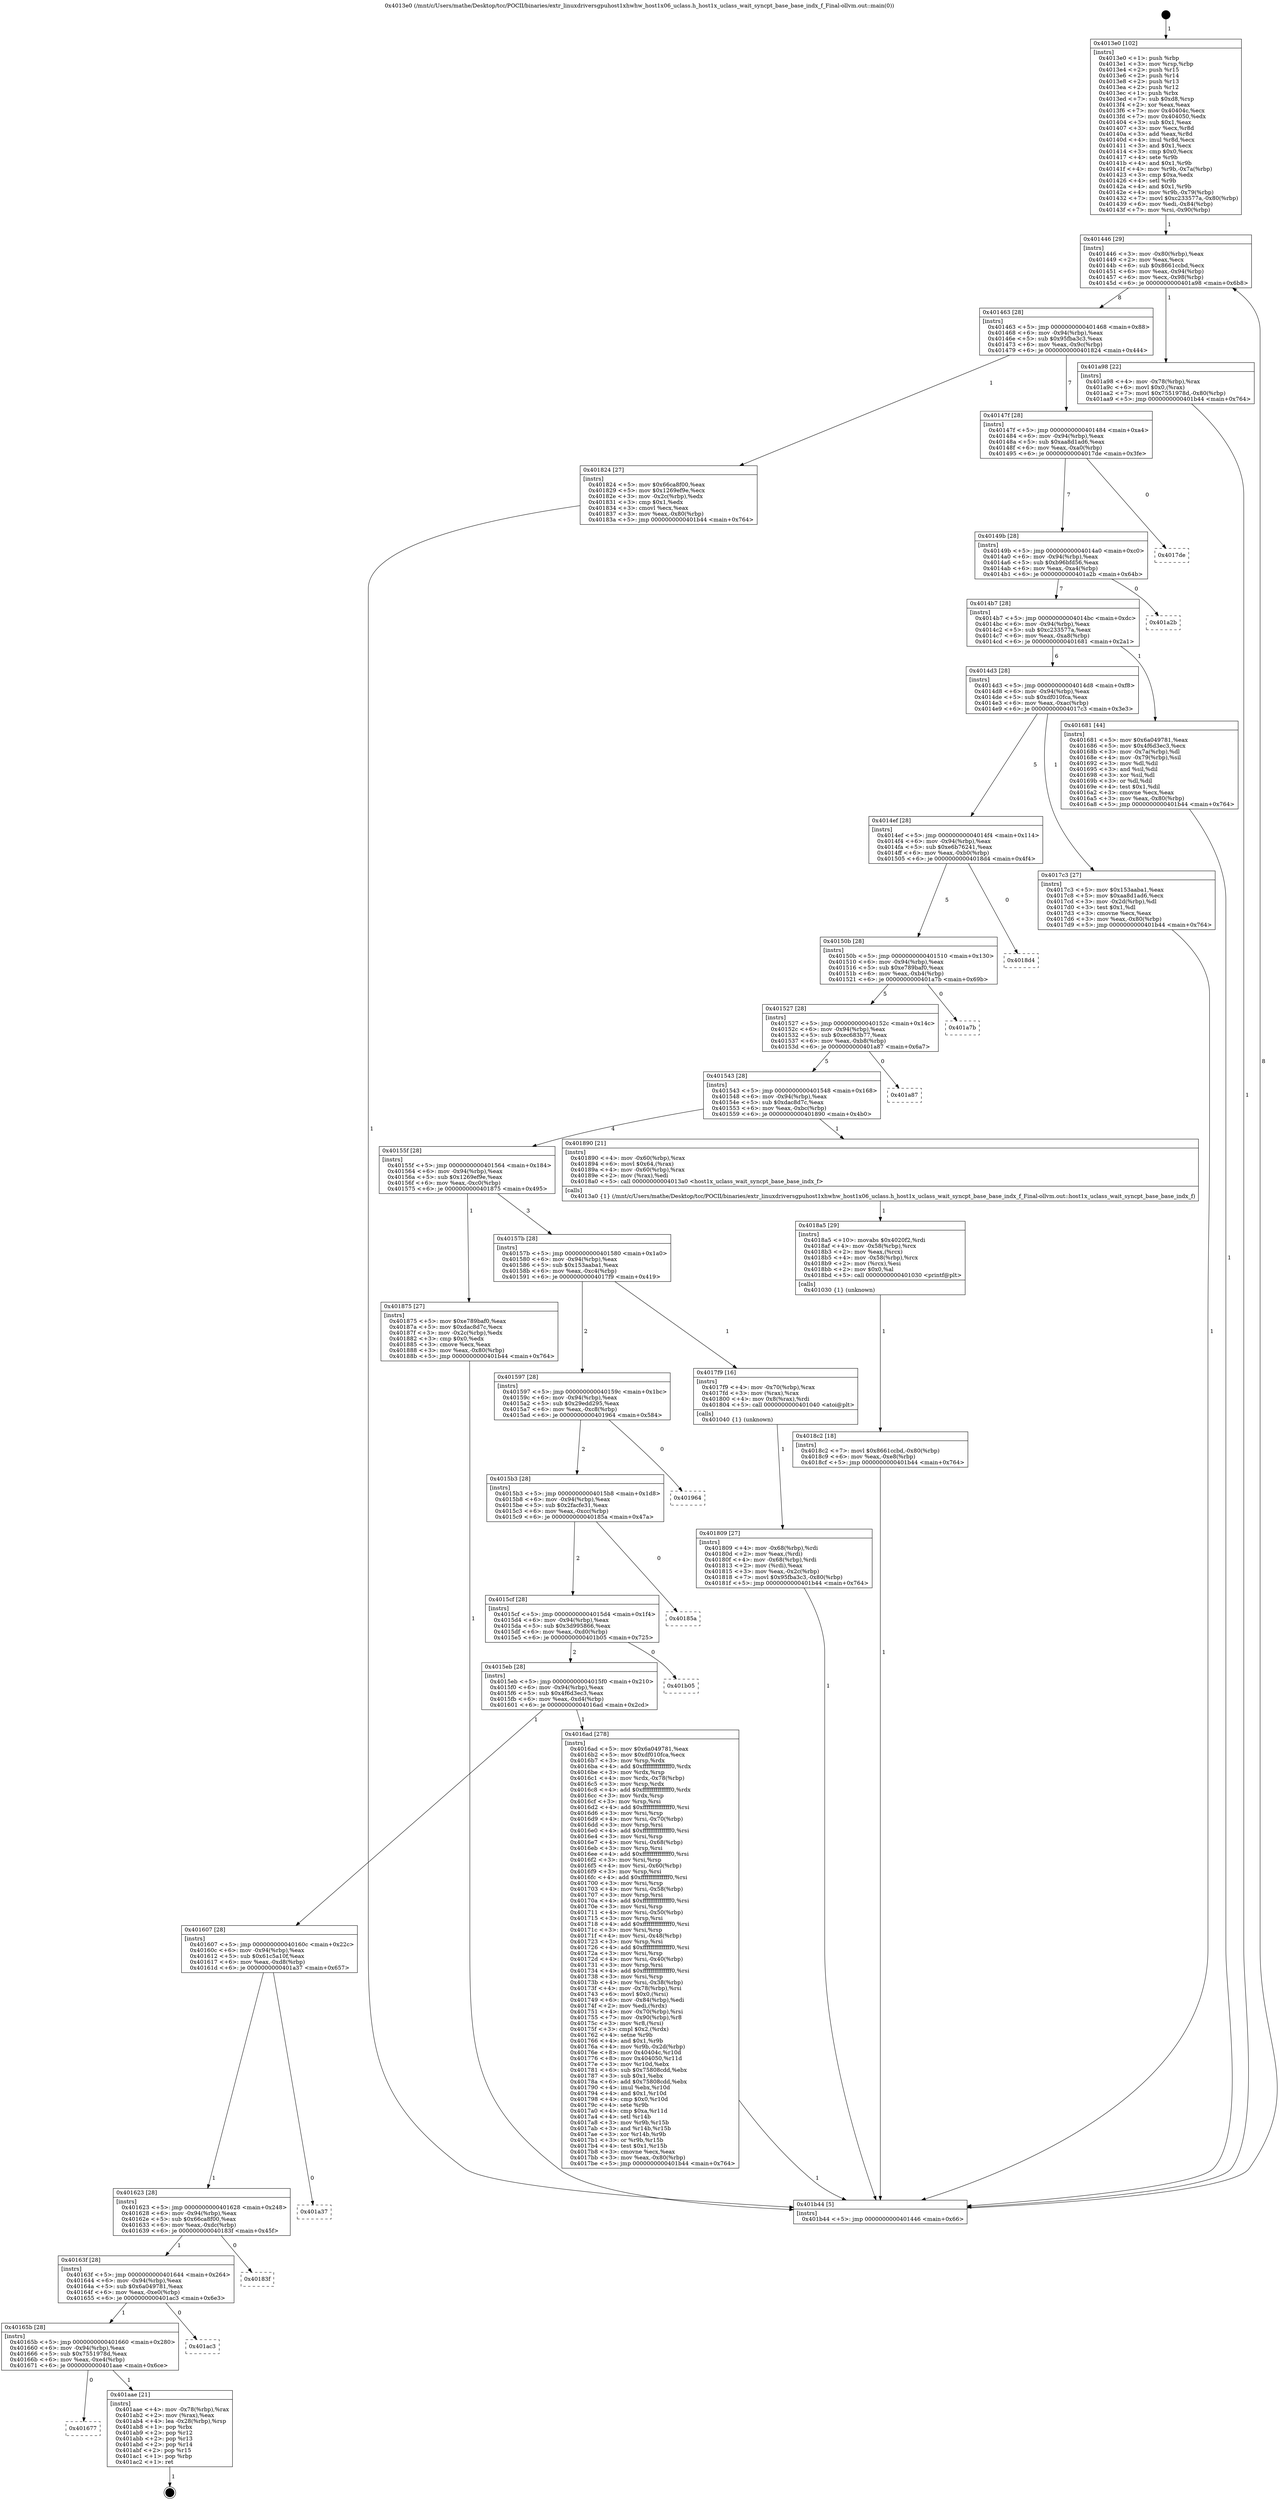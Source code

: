 digraph "0x4013e0" {
  label = "0x4013e0 (/mnt/c/Users/mathe/Desktop/tcc/POCII/binaries/extr_linuxdriversgpuhost1xhwhw_host1x06_uclass.h_host1x_uclass_wait_syncpt_base_base_indx_f_Final-ollvm.out::main(0))"
  labelloc = "t"
  node[shape=record]

  Entry [label="",width=0.3,height=0.3,shape=circle,fillcolor=black,style=filled]
  "0x401446" [label="{
     0x401446 [29]\l
     | [instrs]\l
     &nbsp;&nbsp;0x401446 \<+3\>: mov -0x80(%rbp),%eax\l
     &nbsp;&nbsp;0x401449 \<+2\>: mov %eax,%ecx\l
     &nbsp;&nbsp;0x40144b \<+6\>: sub $0x8661ccbd,%ecx\l
     &nbsp;&nbsp;0x401451 \<+6\>: mov %eax,-0x94(%rbp)\l
     &nbsp;&nbsp;0x401457 \<+6\>: mov %ecx,-0x98(%rbp)\l
     &nbsp;&nbsp;0x40145d \<+6\>: je 0000000000401a98 \<main+0x6b8\>\l
  }"]
  "0x401a98" [label="{
     0x401a98 [22]\l
     | [instrs]\l
     &nbsp;&nbsp;0x401a98 \<+4\>: mov -0x78(%rbp),%rax\l
     &nbsp;&nbsp;0x401a9c \<+6\>: movl $0x0,(%rax)\l
     &nbsp;&nbsp;0x401aa2 \<+7\>: movl $0x7551978d,-0x80(%rbp)\l
     &nbsp;&nbsp;0x401aa9 \<+5\>: jmp 0000000000401b44 \<main+0x764\>\l
  }"]
  "0x401463" [label="{
     0x401463 [28]\l
     | [instrs]\l
     &nbsp;&nbsp;0x401463 \<+5\>: jmp 0000000000401468 \<main+0x88\>\l
     &nbsp;&nbsp;0x401468 \<+6\>: mov -0x94(%rbp),%eax\l
     &nbsp;&nbsp;0x40146e \<+5\>: sub $0x95fba3c3,%eax\l
     &nbsp;&nbsp;0x401473 \<+6\>: mov %eax,-0x9c(%rbp)\l
     &nbsp;&nbsp;0x401479 \<+6\>: je 0000000000401824 \<main+0x444\>\l
  }"]
  Exit [label="",width=0.3,height=0.3,shape=circle,fillcolor=black,style=filled,peripheries=2]
  "0x401824" [label="{
     0x401824 [27]\l
     | [instrs]\l
     &nbsp;&nbsp;0x401824 \<+5\>: mov $0x66ca8f00,%eax\l
     &nbsp;&nbsp;0x401829 \<+5\>: mov $0x1269ef9e,%ecx\l
     &nbsp;&nbsp;0x40182e \<+3\>: mov -0x2c(%rbp),%edx\l
     &nbsp;&nbsp;0x401831 \<+3\>: cmp $0x1,%edx\l
     &nbsp;&nbsp;0x401834 \<+3\>: cmovl %ecx,%eax\l
     &nbsp;&nbsp;0x401837 \<+3\>: mov %eax,-0x80(%rbp)\l
     &nbsp;&nbsp;0x40183a \<+5\>: jmp 0000000000401b44 \<main+0x764\>\l
  }"]
  "0x40147f" [label="{
     0x40147f [28]\l
     | [instrs]\l
     &nbsp;&nbsp;0x40147f \<+5\>: jmp 0000000000401484 \<main+0xa4\>\l
     &nbsp;&nbsp;0x401484 \<+6\>: mov -0x94(%rbp),%eax\l
     &nbsp;&nbsp;0x40148a \<+5\>: sub $0xaa8d1ad6,%eax\l
     &nbsp;&nbsp;0x40148f \<+6\>: mov %eax,-0xa0(%rbp)\l
     &nbsp;&nbsp;0x401495 \<+6\>: je 00000000004017de \<main+0x3fe\>\l
  }"]
  "0x401677" [label="{
     0x401677\l
  }", style=dashed]
  "0x4017de" [label="{
     0x4017de\l
  }", style=dashed]
  "0x40149b" [label="{
     0x40149b [28]\l
     | [instrs]\l
     &nbsp;&nbsp;0x40149b \<+5\>: jmp 00000000004014a0 \<main+0xc0\>\l
     &nbsp;&nbsp;0x4014a0 \<+6\>: mov -0x94(%rbp),%eax\l
     &nbsp;&nbsp;0x4014a6 \<+5\>: sub $0xb96bfd56,%eax\l
     &nbsp;&nbsp;0x4014ab \<+6\>: mov %eax,-0xa4(%rbp)\l
     &nbsp;&nbsp;0x4014b1 \<+6\>: je 0000000000401a2b \<main+0x64b\>\l
  }"]
  "0x401aae" [label="{
     0x401aae [21]\l
     | [instrs]\l
     &nbsp;&nbsp;0x401aae \<+4\>: mov -0x78(%rbp),%rax\l
     &nbsp;&nbsp;0x401ab2 \<+2\>: mov (%rax),%eax\l
     &nbsp;&nbsp;0x401ab4 \<+4\>: lea -0x28(%rbp),%rsp\l
     &nbsp;&nbsp;0x401ab8 \<+1\>: pop %rbx\l
     &nbsp;&nbsp;0x401ab9 \<+2\>: pop %r12\l
     &nbsp;&nbsp;0x401abb \<+2\>: pop %r13\l
     &nbsp;&nbsp;0x401abd \<+2\>: pop %r14\l
     &nbsp;&nbsp;0x401abf \<+2\>: pop %r15\l
     &nbsp;&nbsp;0x401ac1 \<+1\>: pop %rbp\l
     &nbsp;&nbsp;0x401ac2 \<+1\>: ret\l
  }"]
  "0x401a2b" [label="{
     0x401a2b\l
  }", style=dashed]
  "0x4014b7" [label="{
     0x4014b7 [28]\l
     | [instrs]\l
     &nbsp;&nbsp;0x4014b7 \<+5\>: jmp 00000000004014bc \<main+0xdc\>\l
     &nbsp;&nbsp;0x4014bc \<+6\>: mov -0x94(%rbp),%eax\l
     &nbsp;&nbsp;0x4014c2 \<+5\>: sub $0xc233577a,%eax\l
     &nbsp;&nbsp;0x4014c7 \<+6\>: mov %eax,-0xa8(%rbp)\l
     &nbsp;&nbsp;0x4014cd \<+6\>: je 0000000000401681 \<main+0x2a1\>\l
  }"]
  "0x40165b" [label="{
     0x40165b [28]\l
     | [instrs]\l
     &nbsp;&nbsp;0x40165b \<+5\>: jmp 0000000000401660 \<main+0x280\>\l
     &nbsp;&nbsp;0x401660 \<+6\>: mov -0x94(%rbp),%eax\l
     &nbsp;&nbsp;0x401666 \<+5\>: sub $0x7551978d,%eax\l
     &nbsp;&nbsp;0x40166b \<+6\>: mov %eax,-0xe4(%rbp)\l
     &nbsp;&nbsp;0x401671 \<+6\>: je 0000000000401aae \<main+0x6ce\>\l
  }"]
  "0x401681" [label="{
     0x401681 [44]\l
     | [instrs]\l
     &nbsp;&nbsp;0x401681 \<+5\>: mov $0x6a049781,%eax\l
     &nbsp;&nbsp;0x401686 \<+5\>: mov $0x4f6d3ec3,%ecx\l
     &nbsp;&nbsp;0x40168b \<+3\>: mov -0x7a(%rbp),%dl\l
     &nbsp;&nbsp;0x40168e \<+4\>: mov -0x79(%rbp),%sil\l
     &nbsp;&nbsp;0x401692 \<+3\>: mov %dl,%dil\l
     &nbsp;&nbsp;0x401695 \<+3\>: and %sil,%dil\l
     &nbsp;&nbsp;0x401698 \<+3\>: xor %sil,%dl\l
     &nbsp;&nbsp;0x40169b \<+3\>: or %dl,%dil\l
     &nbsp;&nbsp;0x40169e \<+4\>: test $0x1,%dil\l
     &nbsp;&nbsp;0x4016a2 \<+3\>: cmovne %ecx,%eax\l
     &nbsp;&nbsp;0x4016a5 \<+3\>: mov %eax,-0x80(%rbp)\l
     &nbsp;&nbsp;0x4016a8 \<+5\>: jmp 0000000000401b44 \<main+0x764\>\l
  }"]
  "0x4014d3" [label="{
     0x4014d3 [28]\l
     | [instrs]\l
     &nbsp;&nbsp;0x4014d3 \<+5\>: jmp 00000000004014d8 \<main+0xf8\>\l
     &nbsp;&nbsp;0x4014d8 \<+6\>: mov -0x94(%rbp),%eax\l
     &nbsp;&nbsp;0x4014de \<+5\>: sub $0xdf010fca,%eax\l
     &nbsp;&nbsp;0x4014e3 \<+6\>: mov %eax,-0xac(%rbp)\l
     &nbsp;&nbsp;0x4014e9 \<+6\>: je 00000000004017c3 \<main+0x3e3\>\l
  }"]
  "0x401b44" [label="{
     0x401b44 [5]\l
     | [instrs]\l
     &nbsp;&nbsp;0x401b44 \<+5\>: jmp 0000000000401446 \<main+0x66\>\l
  }"]
  "0x4013e0" [label="{
     0x4013e0 [102]\l
     | [instrs]\l
     &nbsp;&nbsp;0x4013e0 \<+1\>: push %rbp\l
     &nbsp;&nbsp;0x4013e1 \<+3\>: mov %rsp,%rbp\l
     &nbsp;&nbsp;0x4013e4 \<+2\>: push %r15\l
     &nbsp;&nbsp;0x4013e6 \<+2\>: push %r14\l
     &nbsp;&nbsp;0x4013e8 \<+2\>: push %r13\l
     &nbsp;&nbsp;0x4013ea \<+2\>: push %r12\l
     &nbsp;&nbsp;0x4013ec \<+1\>: push %rbx\l
     &nbsp;&nbsp;0x4013ed \<+7\>: sub $0xd8,%rsp\l
     &nbsp;&nbsp;0x4013f4 \<+2\>: xor %eax,%eax\l
     &nbsp;&nbsp;0x4013f6 \<+7\>: mov 0x40404c,%ecx\l
     &nbsp;&nbsp;0x4013fd \<+7\>: mov 0x404050,%edx\l
     &nbsp;&nbsp;0x401404 \<+3\>: sub $0x1,%eax\l
     &nbsp;&nbsp;0x401407 \<+3\>: mov %ecx,%r8d\l
     &nbsp;&nbsp;0x40140a \<+3\>: add %eax,%r8d\l
     &nbsp;&nbsp;0x40140d \<+4\>: imul %r8d,%ecx\l
     &nbsp;&nbsp;0x401411 \<+3\>: and $0x1,%ecx\l
     &nbsp;&nbsp;0x401414 \<+3\>: cmp $0x0,%ecx\l
     &nbsp;&nbsp;0x401417 \<+4\>: sete %r9b\l
     &nbsp;&nbsp;0x40141b \<+4\>: and $0x1,%r9b\l
     &nbsp;&nbsp;0x40141f \<+4\>: mov %r9b,-0x7a(%rbp)\l
     &nbsp;&nbsp;0x401423 \<+3\>: cmp $0xa,%edx\l
     &nbsp;&nbsp;0x401426 \<+4\>: setl %r9b\l
     &nbsp;&nbsp;0x40142a \<+4\>: and $0x1,%r9b\l
     &nbsp;&nbsp;0x40142e \<+4\>: mov %r9b,-0x79(%rbp)\l
     &nbsp;&nbsp;0x401432 \<+7\>: movl $0xc233577a,-0x80(%rbp)\l
     &nbsp;&nbsp;0x401439 \<+6\>: mov %edi,-0x84(%rbp)\l
     &nbsp;&nbsp;0x40143f \<+7\>: mov %rsi,-0x90(%rbp)\l
  }"]
  "0x401ac3" [label="{
     0x401ac3\l
  }", style=dashed]
  "0x4017c3" [label="{
     0x4017c3 [27]\l
     | [instrs]\l
     &nbsp;&nbsp;0x4017c3 \<+5\>: mov $0x153aaba1,%eax\l
     &nbsp;&nbsp;0x4017c8 \<+5\>: mov $0xaa8d1ad6,%ecx\l
     &nbsp;&nbsp;0x4017cd \<+3\>: mov -0x2d(%rbp),%dl\l
     &nbsp;&nbsp;0x4017d0 \<+3\>: test $0x1,%dl\l
     &nbsp;&nbsp;0x4017d3 \<+3\>: cmovne %ecx,%eax\l
     &nbsp;&nbsp;0x4017d6 \<+3\>: mov %eax,-0x80(%rbp)\l
     &nbsp;&nbsp;0x4017d9 \<+5\>: jmp 0000000000401b44 \<main+0x764\>\l
  }"]
  "0x4014ef" [label="{
     0x4014ef [28]\l
     | [instrs]\l
     &nbsp;&nbsp;0x4014ef \<+5\>: jmp 00000000004014f4 \<main+0x114\>\l
     &nbsp;&nbsp;0x4014f4 \<+6\>: mov -0x94(%rbp),%eax\l
     &nbsp;&nbsp;0x4014fa \<+5\>: sub $0xe6b76241,%eax\l
     &nbsp;&nbsp;0x4014ff \<+6\>: mov %eax,-0xb0(%rbp)\l
     &nbsp;&nbsp;0x401505 \<+6\>: je 00000000004018d4 \<main+0x4f4\>\l
  }"]
  "0x40163f" [label="{
     0x40163f [28]\l
     | [instrs]\l
     &nbsp;&nbsp;0x40163f \<+5\>: jmp 0000000000401644 \<main+0x264\>\l
     &nbsp;&nbsp;0x401644 \<+6\>: mov -0x94(%rbp),%eax\l
     &nbsp;&nbsp;0x40164a \<+5\>: sub $0x6a049781,%eax\l
     &nbsp;&nbsp;0x40164f \<+6\>: mov %eax,-0xe0(%rbp)\l
     &nbsp;&nbsp;0x401655 \<+6\>: je 0000000000401ac3 \<main+0x6e3\>\l
  }"]
  "0x4018d4" [label="{
     0x4018d4\l
  }", style=dashed]
  "0x40150b" [label="{
     0x40150b [28]\l
     | [instrs]\l
     &nbsp;&nbsp;0x40150b \<+5\>: jmp 0000000000401510 \<main+0x130\>\l
     &nbsp;&nbsp;0x401510 \<+6\>: mov -0x94(%rbp),%eax\l
     &nbsp;&nbsp;0x401516 \<+5\>: sub $0xe789baf0,%eax\l
     &nbsp;&nbsp;0x40151b \<+6\>: mov %eax,-0xb4(%rbp)\l
     &nbsp;&nbsp;0x401521 \<+6\>: je 0000000000401a7b \<main+0x69b\>\l
  }"]
  "0x40183f" [label="{
     0x40183f\l
  }", style=dashed]
  "0x401a7b" [label="{
     0x401a7b\l
  }", style=dashed]
  "0x401527" [label="{
     0x401527 [28]\l
     | [instrs]\l
     &nbsp;&nbsp;0x401527 \<+5\>: jmp 000000000040152c \<main+0x14c\>\l
     &nbsp;&nbsp;0x40152c \<+6\>: mov -0x94(%rbp),%eax\l
     &nbsp;&nbsp;0x401532 \<+5\>: sub $0xec683b77,%eax\l
     &nbsp;&nbsp;0x401537 \<+6\>: mov %eax,-0xb8(%rbp)\l
     &nbsp;&nbsp;0x40153d \<+6\>: je 0000000000401a87 \<main+0x6a7\>\l
  }"]
  "0x401623" [label="{
     0x401623 [28]\l
     | [instrs]\l
     &nbsp;&nbsp;0x401623 \<+5\>: jmp 0000000000401628 \<main+0x248\>\l
     &nbsp;&nbsp;0x401628 \<+6\>: mov -0x94(%rbp),%eax\l
     &nbsp;&nbsp;0x40162e \<+5\>: sub $0x66ca8f00,%eax\l
     &nbsp;&nbsp;0x401633 \<+6\>: mov %eax,-0xdc(%rbp)\l
     &nbsp;&nbsp;0x401639 \<+6\>: je 000000000040183f \<main+0x45f\>\l
  }"]
  "0x401a87" [label="{
     0x401a87\l
  }", style=dashed]
  "0x401543" [label="{
     0x401543 [28]\l
     | [instrs]\l
     &nbsp;&nbsp;0x401543 \<+5\>: jmp 0000000000401548 \<main+0x168\>\l
     &nbsp;&nbsp;0x401548 \<+6\>: mov -0x94(%rbp),%eax\l
     &nbsp;&nbsp;0x40154e \<+5\>: sub $0xdac8d7c,%eax\l
     &nbsp;&nbsp;0x401553 \<+6\>: mov %eax,-0xbc(%rbp)\l
     &nbsp;&nbsp;0x401559 \<+6\>: je 0000000000401890 \<main+0x4b0\>\l
  }"]
  "0x401a37" [label="{
     0x401a37\l
  }", style=dashed]
  "0x401890" [label="{
     0x401890 [21]\l
     | [instrs]\l
     &nbsp;&nbsp;0x401890 \<+4\>: mov -0x60(%rbp),%rax\l
     &nbsp;&nbsp;0x401894 \<+6\>: movl $0x64,(%rax)\l
     &nbsp;&nbsp;0x40189a \<+4\>: mov -0x60(%rbp),%rax\l
     &nbsp;&nbsp;0x40189e \<+2\>: mov (%rax),%edi\l
     &nbsp;&nbsp;0x4018a0 \<+5\>: call 00000000004013a0 \<host1x_uclass_wait_syncpt_base_base_indx_f\>\l
     | [calls]\l
     &nbsp;&nbsp;0x4013a0 \{1\} (/mnt/c/Users/mathe/Desktop/tcc/POCII/binaries/extr_linuxdriversgpuhost1xhwhw_host1x06_uclass.h_host1x_uclass_wait_syncpt_base_base_indx_f_Final-ollvm.out::host1x_uclass_wait_syncpt_base_base_indx_f)\l
  }"]
  "0x40155f" [label="{
     0x40155f [28]\l
     | [instrs]\l
     &nbsp;&nbsp;0x40155f \<+5\>: jmp 0000000000401564 \<main+0x184\>\l
     &nbsp;&nbsp;0x401564 \<+6\>: mov -0x94(%rbp),%eax\l
     &nbsp;&nbsp;0x40156a \<+5\>: sub $0x1269ef9e,%eax\l
     &nbsp;&nbsp;0x40156f \<+6\>: mov %eax,-0xc0(%rbp)\l
     &nbsp;&nbsp;0x401575 \<+6\>: je 0000000000401875 \<main+0x495\>\l
  }"]
  "0x4018c2" [label="{
     0x4018c2 [18]\l
     | [instrs]\l
     &nbsp;&nbsp;0x4018c2 \<+7\>: movl $0x8661ccbd,-0x80(%rbp)\l
     &nbsp;&nbsp;0x4018c9 \<+6\>: mov %eax,-0xe8(%rbp)\l
     &nbsp;&nbsp;0x4018cf \<+5\>: jmp 0000000000401b44 \<main+0x764\>\l
  }"]
  "0x401875" [label="{
     0x401875 [27]\l
     | [instrs]\l
     &nbsp;&nbsp;0x401875 \<+5\>: mov $0xe789baf0,%eax\l
     &nbsp;&nbsp;0x40187a \<+5\>: mov $0xdac8d7c,%ecx\l
     &nbsp;&nbsp;0x40187f \<+3\>: mov -0x2c(%rbp),%edx\l
     &nbsp;&nbsp;0x401882 \<+3\>: cmp $0x0,%edx\l
     &nbsp;&nbsp;0x401885 \<+3\>: cmove %ecx,%eax\l
     &nbsp;&nbsp;0x401888 \<+3\>: mov %eax,-0x80(%rbp)\l
     &nbsp;&nbsp;0x40188b \<+5\>: jmp 0000000000401b44 \<main+0x764\>\l
  }"]
  "0x40157b" [label="{
     0x40157b [28]\l
     | [instrs]\l
     &nbsp;&nbsp;0x40157b \<+5\>: jmp 0000000000401580 \<main+0x1a0\>\l
     &nbsp;&nbsp;0x401580 \<+6\>: mov -0x94(%rbp),%eax\l
     &nbsp;&nbsp;0x401586 \<+5\>: sub $0x153aaba1,%eax\l
     &nbsp;&nbsp;0x40158b \<+6\>: mov %eax,-0xc4(%rbp)\l
     &nbsp;&nbsp;0x401591 \<+6\>: je 00000000004017f9 \<main+0x419\>\l
  }"]
  "0x4018a5" [label="{
     0x4018a5 [29]\l
     | [instrs]\l
     &nbsp;&nbsp;0x4018a5 \<+10\>: movabs $0x4020f2,%rdi\l
     &nbsp;&nbsp;0x4018af \<+4\>: mov -0x58(%rbp),%rcx\l
     &nbsp;&nbsp;0x4018b3 \<+2\>: mov %eax,(%rcx)\l
     &nbsp;&nbsp;0x4018b5 \<+4\>: mov -0x58(%rbp),%rcx\l
     &nbsp;&nbsp;0x4018b9 \<+2\>: mov (%rcx),%esi\l
     &nbsp;&nbsp;0x4018bb \<+2\>: mov $0x0,%al\l
     &nbsp;&nbsp;0x4018bd \<+5\>: call 0000000000401030 \<printf@plt\>\l
     | [calls]\l
     &nbsp;&nbsp;0x401030 \{1\} (unknown)\l
  }"]
  "0x4017f9" [label="{
     0x4017f9 [16]\l
     | [instrs]\l
     &nbsp;&nbsp;0x4017f9 \<+4\>: mov -0x70(%rbp),%rax\l
     &nbsp;&nbsp;0x4017fd \<+3\>: mov (%rax),%rax\l
     &nbsp;&nbsp;0x401800 \<+4\>: mov 0x8(%rax),%rdi\l
     &nbsp;&nbsp;0x401804 \<+5\>: call 0000000000401040 \<atoi@plt\>\l
     | [calls]\l
     &nbsp;&nbsp;0x401040 \{1\} (unknown)\l
  }"]
  "0x401597" [label="{
     0x401597 [28]\l
     | [instrs]\l
     &nbsp;&nbsp;0x401597 \<+5\>: jmp 000000000040159c \<main+0x1bc\>\l
     &nbsp;&nbsp;0x40159c \<+6\>: mov -0x94(%rbp),%eax\l
     &nbsp;&nbsp;0x4015a2 \<+5\>: sub $0x29edd295,%eax\l
     &nbsp;&nbsp;0x4015a7 \<+6\>: mov %eax,-0xc8(%rbp)\l
     &nbsp;&nbsp;0x4015ad \<+6\>: je 0000000000401964 \<main+0x584\>\l
  }"]
  "0x401809" [label="{
     0x401809 [27]\l
     | [instrs]\l
     &nbsp;&nbsp;0x401809 \<+4\>: mov -0x68(%rbp),%rdi\l
     &nbsp;&nbsp;0x40180d \<+2\>: mov %eax,(%rdi)\l
     &nbsp;&nbsp;0x40180f \<+4\>: mov -0x68(%rbp),%rdi\l
     &nbsp;&nbsp;0x401813 \<+2\>: mov (%rdi),%eax\l
     &nbsp;&nbsp;0x401815 \<+3\>: mov %eax,-0x2c(%rbp)\l
     &nbsp;&nbsp;0x401818 \<+7\>: movl $0x95fba3c3,-0x80(%rbp)\l
     &nbsp;&nbsp;0x40181f \<+5\>: jmp 0000000000401b44 \<main+0x764\>\l
  }"]
  "0x401964" [label="{
     0x401964\l
  }", style=dashed]
  "0x4015b3" [label="{
     0x4015b3 [28]\l
     | [instrs]\l
     &nbsp;&nbsp;0x4015b3 \<+5\>: jmp 00000000004015b8 \<main+0x1d8\>\l
     &nbsp;&nbsp;0x4015b8 \<+6\>: mov -0x94(%rbp),%eax\l
     &nbsp;&nbsp;0x4015be \<+5\>: sub $0x2facfe31,%eax\l
     &nbsp;&nbsp;0x4015c3 \<+6\>: mov %eax,-0xcc(%rbp)\l
     &nbsp;&nbsp;0x4015c9 \<+6\>: je 000000000040185a \<main+0x47a\>\l
  }"]
  "0x401607" [label="{
     0x401607 [28]\l
     | [instrs]\l
     &nbsp;&nbsp;0x401607 \<+5\>: jmp 000000000040160c \<main+0x22c\>\l
     &nbsp;&nbsp;0x40160c \<+6\>: mov -0x94(%rbp),%eax\l
     &nbsp;&nbsp;0x401612 \<+5\>: sub $0x61c5a10f,%eax\l
     &nbsp;&nbsp;0x401617 \<+6\>: mov %eax,-0xd8(%rbp)\l
     &nbsp;&nbsp;0x40161d \<+6\>: je 0000000000401a37 \<main+0x657\>\l
  }"]
  "0x40185a" [label="{
     0x40185a\l
  }", style=dashed]
  "0x4015cf" [label="{
     0x4015cf [28]\l
     | [instrs]\l
     &nbsp;&nbsp;0x4015cf \<+5\>: jmp 00000000004015d4 \<main+0x1f4\>\l
     &nbsp;&nbsp;0x4015d4 \<+6\>: mov -0x94(%rbp),%eax\l
     &nbsp;&nbsp;0x4015da \<+5\>: sub $0x3d995866,%eax\l
     &nbsp;&nbsp;0x4015df \<+6\>: mov %eax,-0xd0(%rbp)\l
     &nbsp;&nbsp;0x4015e5 \<+6\>: je 0000000000401b05 \<main+0x725\>\l
  }"]
  "0x4016ad" [label="{
     0x4016ad [278]\l
     | [instrs]\l
     &nbsp;&nbsp;0x4016ad \<+5\>: mov $0x6a049781,%eax\l
     &nbsp;&nbsp;0x4016b2 \<+5\>: mov $0xdf010fca,%ecx\l
     &nbsp;&nbsp;0x4016b7 \<+3\>: mov %rsp,%rdx\l
     &nbsp;&nbsp;0x4016ba \<+4\>: add $0xfffffffffffffff0,%rdx\l
     &nbsp;&nbsp;0x4016be \<+3\>: mov %rdx,%rsp\l
     &nbsp;&nbsp;0x4016c1 \<+4\>: mov %rdx,-0x78(%rbp)\l
     &nbsp;&nbsp;0x4016c5 \<+3\>: mov %rsp,%rdx\l
     &nbsp;&nbsp;0x4016c8 \<+4\>: add $0xfffffffffffffff0,%rdx\l
     &nbsp;&nbsp;0x4016cc \<+3\>: mov %rdx,%rsp\l
     &nbsp;&nbsp;0x4016cf \<+3\>: mov %rsp,%rsi\l
     &nbsp;&nbsp;0x4016d2 \<+4\>: add $0xfffffffffffffff0,%rsi\l
     &nbsp;&nbsp;0x4016d6 \<+3\>: mov %rsi,%rsp\l
     &nbsp;&nbsp;0x4016d9 \<+4\>: mov %rsi,-0x70(%rbp)\l
     &nbsp;&nbsp;0x4016dd \<+3\>: mov %rsp,%rsi\l
     &nbsp;&nbsp;0x4016e0 \<+4\>: add $0xfffffffffffffff0,%rsi\l
     &nbsp;&nbsp;0x4016e4 \<+3\>: mov %rsi,%rsp\l
     &nbsp;&nbsp;0x4016e7 \<+4\>: mov %rsi,-0x68(%rbp)\l
     &nbsp;&nbsp;0x4016eb \<+3\>: mov %rsp,%rsi\l
     &nbsp;&nbsp;0x4016ee \<+4\>: add $0xfffffffffffffff0,%rsi\l
     &nbsp;&nbsp;0x4016f2 \<+3\>: mov %rsi,%rsp\l
     &nbsp;&nbsp;0x4016f5 \<+4\>: mov %rsi,-0x60(%rbp)\l
     &nbsp;&nbsp;0x4016f9 \<+3\>: mov %rsp,%rsi\l
     &nbsp;&nbsp;0x4016fc \<+4\>: add $0xfffffffffffffff0,%rsi\l
     &nbsp;&nbsp;0x401700 \<+3\>: mov %rsi,%rsp\l
     &nbsp;&nbsp;0x401703 \<+4\>: mov %rsi,-0x58(%rbp)\l
     &nbsp;&nbsp;0x401707 \<+3\>: mov %rsp,%rsi\l
     &nbsp;&nbsp;0x40170a \<+4\>: add $0xfffffffffffffff0,%rsi\l
     &nbsp;&nbsp;0x40170e \<+3\>: mov %rsi,%rsp\l
     &nbsp;&nbsp;0x401711 \<+4\>: mov %rsi,-0x50(%rbp)\l
     &nbsp;&nbsp;0x401715 \<+3\>: mov %rsp,%rsi\l
     &nbsp;&nbsp;0x401718 \<+4\>: add $0xfffffffffffffff0,%rsi\l
     &nbsp;&nbsp;0x40171c \<+3\>: mov %rsi,%rsp\l
     &nbsp;&nbsp;0x40171f \<+4\>: mov %rsi,-0x48(%rbp)\l
     &nbsp;&nbsp;0x401723 \<+3\>: mov %rsp,%rsi\l
     &nbsp;&nbsp;0x401726 \<+4\>: add $0xfffffffffffffff0,%rsi\l
     &nbsp;&nbsp;0x40172a \<+3\>: mov %rsi,%rsp\l
     &nbsp;&nbsp;0x40172d \<+4\>: mov %rsi,-0x40(%rbp)\l
     &nbsp;&nbsp;0x401731 \<+3\>: mov %rsp,%rsi\l
     &nbsp;&nbsp;0x401734 \<+4\>: add $0xfffffffffffffff0,%rsi\l
     &nbsp;&nbsp;0x401738 \<+3\>: mov %rsi,%rsp\l
     &nbsp;&nbsp;0x40173b \<+4\>: mov %rsi,-0x38(%rbp)\l
     &nbsp;&nbsp;0x40173f \<+4\>: mov -0x78(%rbp),%rsi\l
     &nbsp;&nbsp;0x401743 \<+6\>: movl $0x0,(%rsi)\l
     &nbsp;&nbsp;0x401749 \<+6\>: mov -0x84(%rbp),%edi\l
     &nbsp;&nbsp;0x40174f \<+2\>: mov %edi,(%rdx)\l
     &nbsp;&nbsp;0x401751 \<+4\>: mov -0x70(%rbp),%rsi\l
     &nbsp;&nbsp;0x401755 \<+7\>: mov -0x90(%rbp),%r8\l
     &nbsp;&nbsp;0x40175c \<+3\>: mov %r8,(%rsi)\l
     &nbsp;&nbsp;0x40175f \<+3\>: cmpl $0x2,(%rdx)\l
     &nbsp;&nbsp;0x401762 \<+4\>: setne %r9b\l
     &nbsp;&nbsp;0x401766 \<+4\>: and $0x1,%r9b\l
     &nbsp;&nbsp;0x40176a \<+4\>: mov %r9b,-0x2d(%rbp)\l
     &nbsp;&nbsp;0x40176e \<+8\>: mov 0x40404c,%r10d\l
     &nbsp;&nbsp;0x401776 \<+8\>: mov 0x404050,%r11d\l
     &nbsp;&nbsp;0x40177e \<+3\>: mov %r10d,%ebx\l
     &nbsp;&nbsp;0x401781 \<+6\>: sub $0x75808cdd,%ebx\l
     &nbsp;&nbsp;0x401787 \<+3\>: sub $0x1,%ebx\l
     &nbsp;&nbsp;0x40178a \<+6\>: add $0x75808cdd,%ebx\l
     &nbsp;&nbsp;0x401790 \<+4\>: imul %ebx,%r10d\l
     &nbsp;&nbsp;0x401794 \<+4\>: and $0x1,%r10d\l
     &nbsp;&nbsp;0x401798 \<+4\>: cmp $0x0,%r10d\l
     &nbsp;&nbsp;0x40179c \<+4\>: sete %r9b\l
     &nbsp;&nbsp;0x4017a0 \<+4\>: cmp $0xa,%r11d\l
     &nbsp;&nbsp;0x4017a4 \<+4\>: setl %r14b\l
     &nbsp;&nbsp;0x4017a8 \<+3\>: mov %r9b,%r15b\l
     &nbsp;&nbsp;0x4017ab \<+3\>: and %r14b,%r15b\l
     &nbsp;&nbsp;0x4017ae \<+3\>: xor %r14b,%r9b\l
     &nbsp;&nbsp;0x4017b1 \<+3\>: or %r9b,%r15b\l
     &nbsp;&nbsp;0x4017b4 \<+4\>: test $0x1,%r15b\l
     &nbsp;&nbsp;0x4017b8 \<+3\>: cmovne %ecx,%eax\l
     &nbsp;&nbsp;0x4017bb \<+3\>: mov %eax,-0x80(%rbp)\l
     &nbsp;&nbsp;0x4017be \<+5\>: jmp 0000000000401b44 \<main+0x764\>\l
  }"]
  "0x401b05" [label="{
     0x401b05\l
  }", style=dashed]
  "0x4015eb" [label="{
     0x4015eb [28]\l
     | [instrs]\l
     &nbsp;&nbsp;0x4015eb \<+5\>: jmp 00000000004015f0 \<main+0x210\>\l
     &nbsp;&nbsp;0x4015f0 \<+6\>: mov -0x94(%rbp),%eax\l
     &nbsp;&nbsp;0x4015f6 \<+5\>: sub $0x4f6d3ec3,%eax\l
     &nbsp;&nbsp;0x4015fb \<+6\>: mov %eax,-0xd4(%rbp)\l
     &nbsp;&nbsp;0x401601 \<+6\>: je 00000000004016ad \<main+0x2cd\>\l
  }"]
  Entry -> "0x4013e0" [label=" 1"]
  "0x401446" -> "0x401a98" [label=" 1"]
  "0x401446" -> "0x401463" [label=" 8"]
  "0x401aae" -> Exit [label=" 1"]
  "0x401463" -> "0x401824" [label=" 1"]
  "0x401463" -> "0x40147f" [label=" 7"]
  "0x40165b" -> "0x401677" [label=" 0"]
  "0x40147f" -> "0x4017de" [label=" 0"]
  "0x40147f" -> "0x40149b" [label=" 7"]
  "0x40165b" -> "0x401aae" [label=" 1"]
  "0x40149b" -> "0x401a2b" [label=" 0"]
  "0x40149b" -> "0x4014b7" [label=" 7"]
  "0x40163f" -> "0x40165b" [label=" 1"]
  "0x4014b7" -> "0x401681" [label=" 1"]
  "0x4014b7" -> "0x4014d3" [label=" 6"]
  "0x401681" -> "0x401b44" [label=" 1"]
  "0x4013e0" -> "0x401446" [label=" 1"]
  "0x401b44" -> "0x401446" [label=" 8"]
  "0x40163f" -> "0x401ac3" [label=" 0"]
  "0x4014d3" -> "0x4017c3" [label=" 1"]
  "0x4014d3" -> "0x4014ef" [label=" 5"]
  "0x401623" -> "0x40163f" [label=" 1"]
  "0x4014ef" -> "0x4018d4" [label=" 0"]
  "0x4014ef" -> "0x40150b" [label=" 5"]
  "0x401623" -> "0x40183f" [label=" 0"]
  "0x40150b" -> "0x401a7b" [label=" 0"]
  "0x40150b" -> "0x401527" [label=" 5"]
  "0x401607" -> "0x401623" [label=" 1"]
  "0x401527" -> "0x401a87" [label=" 0"]
  "0x401527" -> "0x401543" [label=" 5"]
  "0x401607" -> "0x401a37" [label=" 0"]
  "0x401543" -> "0x401890" [label=" 1"]
  "0x401543" -> "0x40155f" [label=" 4"]
  "0x401a98" -> "0x401b44" [label=" 1"]
  "0x40155f" -> "0x401875" [label=" 1"]
  "0x40155f" -> "0x40157b" [label=" 3"]
  "0x4018c2" -> "0x401b44" [label=" 1"]
  "0x40157b" -> "0x4017f9" [label=" 1"]
  "0x40157b" -> "0x401597" [label=" 2"]
  "0x4018a5" -> "0x4018c2" [label=" 1"]
  "0x401597" -> "0x401964" [label=" 0"]
  "0x401597" -> "0x4015b3" [label=" 2"]
  "0x401890" -> "0x4018a5" [label=" 1"]
  "0x4015b3" -> "0x40185a" [label=" 0"]
  "0x4015b3" -> "0x4015cf" [label=" 2"]
  "0x401824" -> "0x401b44" [label=" 1"]
  "0x4015cf" -> "0x401b05" [label=" 0"]
  "0x4015cf" -> "0x4015eb" [label=" 2"]
  "0x401809" -> "0x401b44" [label=" 1"]
  "0x4015eb" -> "0x4016ad" [label=" 1"]
  "0x4015eb" -> "0x401607" [label=" 1"]
  "0x401875" -> "0x401b44" [label=" 1"]
  "0x4016ad" -> "0x401b44" [label=" 1"]
  "0x4017c3" -> "0x401b44" [label=" 1"]
  "0x4017f9" -> "0x401809" [label=" 1"]
}
